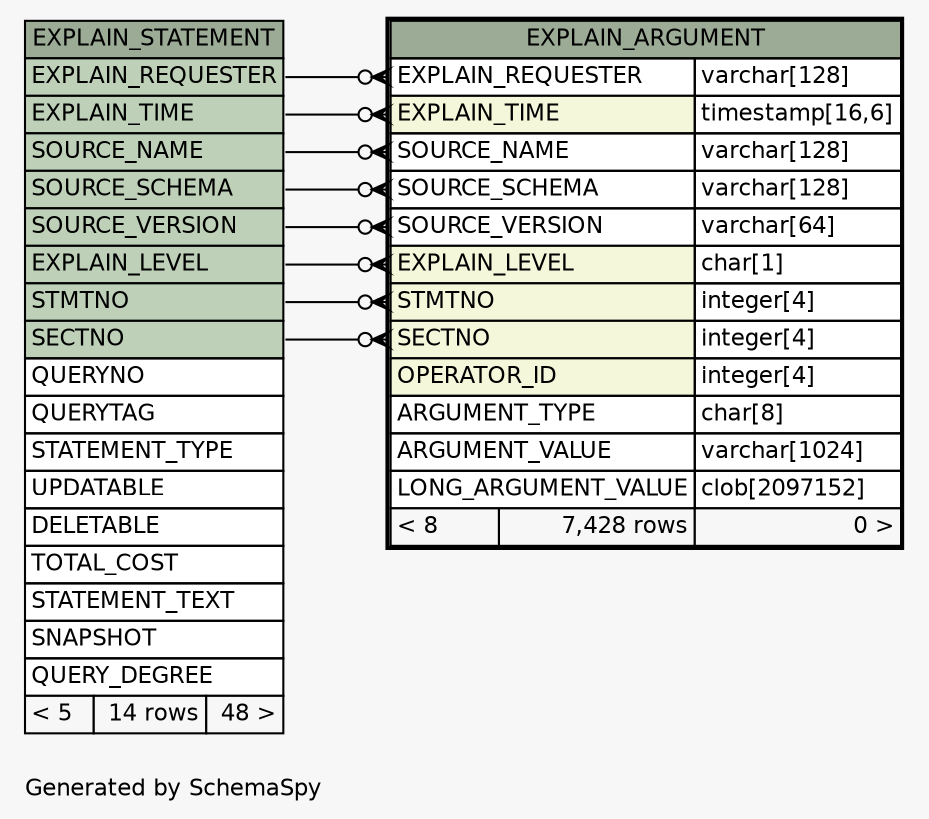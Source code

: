 // dot 2.38.0 on Windows 10 10.0
// SchemaSpy rev Unknown
digraph "oneDegreeRelationshipsDiagram" {
  graph [
    rankdir="RL"
    bgcolor="#f7f7f7"
    label="\nGenerated by SchemaSpy"
    labeljust="l"
    nodesep="0.18"
    ranksep="0.46"
    fontname="Helvetica"
    fontsize="11"
  ];
  node [
    fontname="Helvetica"
    fontsize="11"
    shape="plaintext"
  ];
  edge [
    arrowsize="0.8"
  ];
  "EXPLAIN_ARGUMENT":"EXPLAIN_LEVEL":w -> "EXPLAIN_STATEMENT":"EXPLAIN_LEVEL":e [arrowhead=none dir=back arrowtail=crowodot];
  "EXPLAIN_ARGUMENT":"EXPLAIN_REQUESTER":w -> "EXPLAIN_STATEMENT":"EXPLAIN_REQUESTER":e [arrowhead=none dir=back arrowtail=crowodot];
  "EXPLAIN_ARGUMENT":"EXPLAIN_TIME":w -> "EXPLAIN_STATEMENT":"EXPLAIN_TIME":e [arrowhead=none dir=back arrowtail=crowodot];
  "EXPLAIN_ARGUMENT":"SECTNO":w -> "EXPLAIN_STATEMENT":"SECTNO":e [arrowhead=none dir=back arrowtail=crowodot];
  "EXPLAIN_ARGUMENT":"SOURCE_NAME":w -> "EXPLAIN_STATEMENT":"SOURCE_NAME":e [arrowhead=none dir=back arrowtail=crowodot];
  "EXPLAIN_ARGUMENT":"SOURCE_SCHEMA":w -> "EXPLAIN_STATEMENT":"SOURCE_SCHEMA":e [arrowhead=none dir=back arrowtail=crowodot];
  "EXPLAIN_ARGUMENT":"SOURCE_VERSION":w -> "EXPLAIN_STATEMENT":"SOURCE_VERSION":e [arrowhead=none dir=back arrowtail=crowodot];
  "EXPLAIN_ARGUMENT":"STMTNO":w -> "EXPLAIN_STATEMENT":"STMTNO":e [arrowhead=none dir=back arrowtail=crowodot];
  "EXPLAIN_ARGUMENT" [
    label=<
    <TABLE BORDER="2" CELLBORDER="1" CELLSPACING="0" BGCOLOR="#ffffff">
      <TR><TD COLSPAN="3" BGCOLOR="#9bab96" ALIGN="CENTER">EXPLAIN_ARGUMENT</TD></TR>
      <TR><TD PORT="EXPLAIN_REQUESTER" COLSPAN="2" ALIGN="LEFT">EXPLAIN_REQUESTER</TD><TD PORT="EXPLAIN_REQUESTER.type" ALIGN="LEFT">varchar[128]</TD></TR>
      <TR><TD PORT="EXPLAIN_TIME" COLSPAN="2" BGCOLOR="#f4f7da" ALIGN="LEFT">EXPLAIN_TIME</TD><TD PORT="EXPLAIN_TIME.type" ALIGN="LEFT">timestamp[16,6]</TD></TR>
      <TR><TD PORT="SOURCE_NAME" COLSPAN="2" ALIGN="LEFT">SOURCE_NAME</TD><TD PORT="SOURCE_NAME.type" ALIGN="LEFT">varchar[128]</TD></TR>
      <TR><TD PORT="SOURCE_SCHEMA" COLSPAN="2" ALIGN="LEFT">SOURCE_SCHEMA</TD><TD PORT="SOURCE_SCHEMA.type" ALIGN="LEFT">varchar[128]</TD></TR>
      <TR><TD PORT="SOURCE_VERSION" COLSPAN="2" ALIGN="LEFT">SOURCE_VERSION</TD><TD PORT="SOURCE_VERSION.type" ALIGN="LEFT">varchar[64]</TD></TR>
      <TR><TD PORT="EXPLAIN_LEVEL" COLSPAN="2" BGCOLOR="#f4f7da" ALIGN="LEFT">EXPLAIN_LEVEL</TD><TD PORT="EXPLAIN_LEVEL.type" ALIGN="LEFT">char[1]</TD></TR>
      <TR><TD PORT="STMTNO" COLSPAN="2" BGCOLOR="#f4f7da" ALIGN="LEFT">STMTNO</TD><TD PORT="STMTNO.type" ALIGN="LEFT">integer[4]</TD></TR>
      <TR><TD PORT="SECTNO" COLSPAN="2" BGCOLOR="#f4f7da" ALIGN="LEFT">SECTNO</TD><TD PORT="SECTNO.type" ALIGN="LEFT">integer[4]</TD></TR>
      <TR><TD PORT="OPERATOR_ID" COLSPAN="2" BGCOLOR="#f4f7da" ALIGN="LEFT">OPERATOR_ID</TD><TD PORT="OPERATOR_ID.type" ALIGN="LEFT">integer[4]</TD></TR>
      <TR><TD PORT="ARGUMENT_TYPE" COLSPAN="2" ALIGN="LEFT">ARGUMENT_TYPE</TD><TD PORT="ARGUMENT_TYPE.type" ALIGN="LEFT">char[8]</TD></TR>
      <TR><TD PORT="ARGUMENT_VALUE" COLSPAN="2" ALIGN="LEFT">ARGUMENT_VALUE</TD><TD PORT="ARGUMENT_VALUE.type" ALIGN="LEFT">varchar[1024]</TD></TR>
      <TR><TD PORT="LONG_ARGUMENT_VALUE" COLSPAN="2" ALIGN="LEFT">LONG_ARGUMENT_VALUE</TD><TD PORT="LONG_ARGUMENT_VALUE.type" ALIGN="LEFT">clob[2097152]</TD></TR>
      <TR><TD ALIGN="LEFT" BGCOLOR="#f7f7f7">&lt; 8</TD><TD ALIGN="RIGHT" BGCOLOR="#f7f7f7">7,428 rows</TD><TD ALIGN="RIGHT" BGCOLOR="#f7f7f7">0 &gt;</TD></TR>
    </TABLE>>
    URL="EXPLAIN_ARGUMENT.html"
    tooltip="EXPLAIN_ARGUMENT"
  ];
  "EXPLAIN_STATEMENT" [
    label=<
    <TABLE BORDER="0" CELLBORDER="1" CELLSPACING="0" BGCOLOR="#ffffff">
      <TR><TD COLSPAN="3" BGCOLOR="#9bab96" ALIGN="CENTER">EXPLAIN_STATEMENT</TD></TR>
      <TR><TD PORT="EXPLAIN_REQUESTER" COLSPAN="3" BGCOLOR="#bed1b8" ALIGN="LEFT">EXPLAIN_REQUESTER</TD></TR>
      <TR><TD PORT="EXPLAIN_TIME" COLSPAN="3" BGCOLOR="#bed1b8" ALIGN="LEFT">EXPLAIN_TIME</TD></TR>
      <TR><TD PORT="SOURCE_NAME" COLSPAN="3" BGCOLOR="#bed1b8" ALIGN="LEFT">SOURCE_NAME</TD></TR>
      <TR><TD PORT="SOURCE_SCHEMA" COLSPAN="3" BGCOLOR="#bed1b8" ALIGN="LEFT">SOURCE_SCHEMA</TD></TR>
      <TR><TD PORT="SOURCE_VERSION" COLSPAN="3" BGCOLOR="#bed1b8" ALIGN="LEFT">SOURCE_VERSION</TD></TR>
      <TR><TD PORT="EXPLAIN_LEVEL" COLSPAN="3" BGCOLOR="#bed1b8" ALIGN="LEFT">EXPLAIN_LEVEL</TD></TR>
      <TR><TD PORT="STMTNO" COLSPAN="3" BGCOLOR="#bed1b8" ALIGN="LEFT">STMTNO</TD></TR>
      <TR><TD PORT="SECTNO" COLSPAN="3" BGCOLOR="#bed1b8" ALIGN="LEFT">SECTNO</TD></TR>
      <TR><TD PORT="QUERYNO" COLSPAN="3" ALIGN="LEFT">QUERYNO</TD></TR>
      <TR><TD PORT="QUERYTAG" COLSPAN="3" ALIGN="LEFT">QUERYTAG</TD></TR>
      <TR><TD PORT="STATEMENT_TYPE" COLSPAN="3" ALIGN="LEFT">STATEMENT_TYPE</TD></TR>
      <TR><TD PORT="UPDATABLE" COLSPAN="3" ALIGN="LEFT">UPDATABLE</TD></TR>
      <TR><TD PORT="DELETABLE" COLSPAN="3" ALIGN="LEFT">DELETABLE</TD></TR>
      <TR><TD PORT="TOTAL_COST" COLSPAN="3" ALIGN="LEFT">TOTAL_COST</TD></TR>
      <TR><TD PORT="STATEMENT_TEXT" COLSPAN="3" ALIGN="LEFT">STATEMENT_TEXT</TD></TR>
      <TR><TD PORT="SNAPSHOT" COLSPAN="3" ALIGN="LEFT">SNAPSHOT</TD></TR>
      <TR><TD PORT="QUERY_DEGREE" COLSPAN="3" ALIGN="LEFT">QUERY_DEGREE</TD></TR>
      <TR><TD ALIGN="LEFT" BGCOLOR="#f7f7f7">&lt; 5</TD><TD ALIGN="RIGHT" BGCOLOR="#f7f7f7">14 rows</TD><TD ALIGN="RIGHT" BGCOLOR="#f7f7f7">48 &gt;</TD></TR>
    </TABLE>>
    URL="EXPLAIN_STATEMENT.html"
    tooltip="EXPLAIN_STATEMENT"
  ];
}
